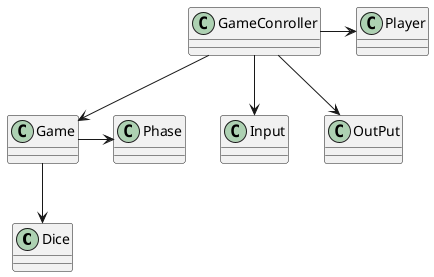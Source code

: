 @startuml
class Dice {
}

class Player {
}

class Game {
}

GameConroller -> Player
Game --> Dice
GameConroller --> Game


Class Game {
}

Class Phase {
}

Game ->  Phase

Class GameConroller {
}
Class Input {
}
Class OutPut {
}


 GameConroller --> Input
 GameConroller --> OutPut

@enduml